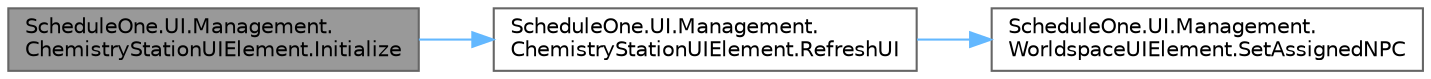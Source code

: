 digraph "ScheduleOne.UI.Management.ChemistryStationUIElement.Initialize"
{
 // LATEX_PDF_SIZE
  bgcolor="transparent";
  edge [fontname=Helvetica,fontsize=10,labelfontname=Helvetica,labelfontsize=10];
  node [fontname=Helvetica,fontsize=10,shape=box,height=0.2,width=0.4];
  rankdir="LR";
  Node1 [id="Node000001",label="ScheduleOne.UI.Management.\lChemistryStationUIElement.Initialize",height=0.2,width=0.4,color="gray40", fillcolor="grey60", style="filled", fontcolor="black",tooltip=" "];
  Node1 -> Node2 [id="edge1_Node000001_Node000002",color="steelblue1",style="solid",tooltip=" "];
  Node2 [id="Node000002",label="ScheduleOne.UI.Management.\lChemistryStationUIElement.RefreshUI",height=0.2,width=0.4,color="grey40", fillcolor="white", style="filled",URL="$class_schedule_one_1_1_u_i_1_1_management_1_1_chemistry_station_u_i_element.html#ac6c6370c9f93dce18ef7a83989e120ac",tooltip=" "];
  Node2 -> Node3 [id="edge2_Node000002_Node000003",color="steelblue1",style="solid",tooltip=" "];
  Node3 [id="Node000003",label="ScheduleOne.UI.Management.\lWorldspaceUIElement.SetAssignedNPC",height=0.2,width=0.4,color="grey40", fillcolor="white", style="filled",URL="$class_schedule_one_1_1_u_i_1_1_management_1_1_worldspace_u_i_element.html#a130add81e5124352f843cbc25e072530",tooltip=" "];
}
